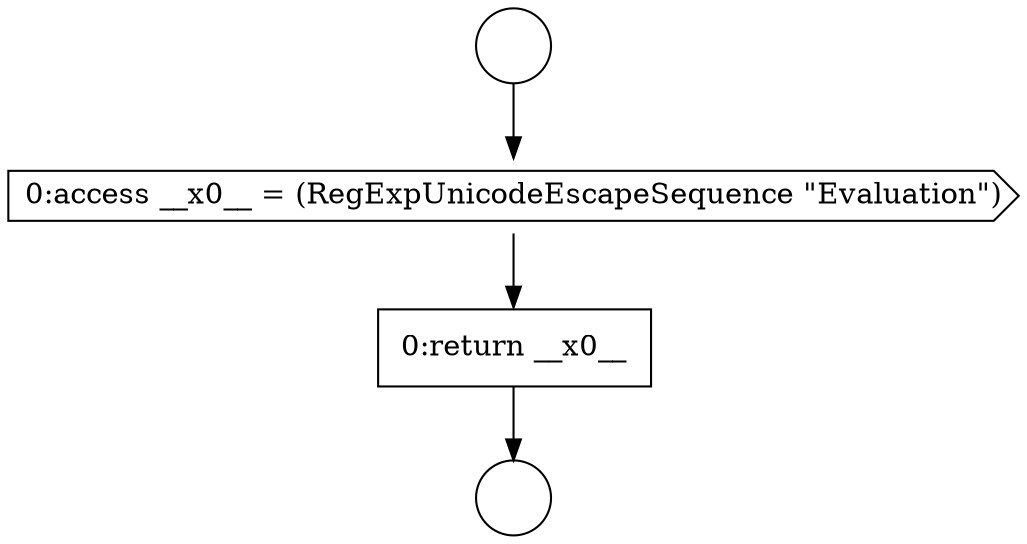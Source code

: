 digraph {
  node12439 [shape=circle label=" " color="black" fillcolor="white" style=filled]
  node12441 [shape=cds, label=<<font color="black">0:access __x0__ = (RegExpUnicodeEscapeSequence &quot;Evaluation&quot;)</font>> color="black" fillcolor="white" style=filled]
  node12442 [shape=none, margin=0, label=<<font color="black">
    <table border="0" cellborder="1" cellspacing="0" cellpadding="10">
      <tr><td align="left">0:return __x0__</td></tr>
    </table>
  </font>> color="black" fillcolor="white" style=filled]
  node12440 [shape=circle label=" " color="black" fillcolor="white" style=filled]
  node12439 -> node12441 [ color="black"]
  node12441 -> node12442 [ color="black"]
  node12442 -> node12440 [ color="black"]
}
